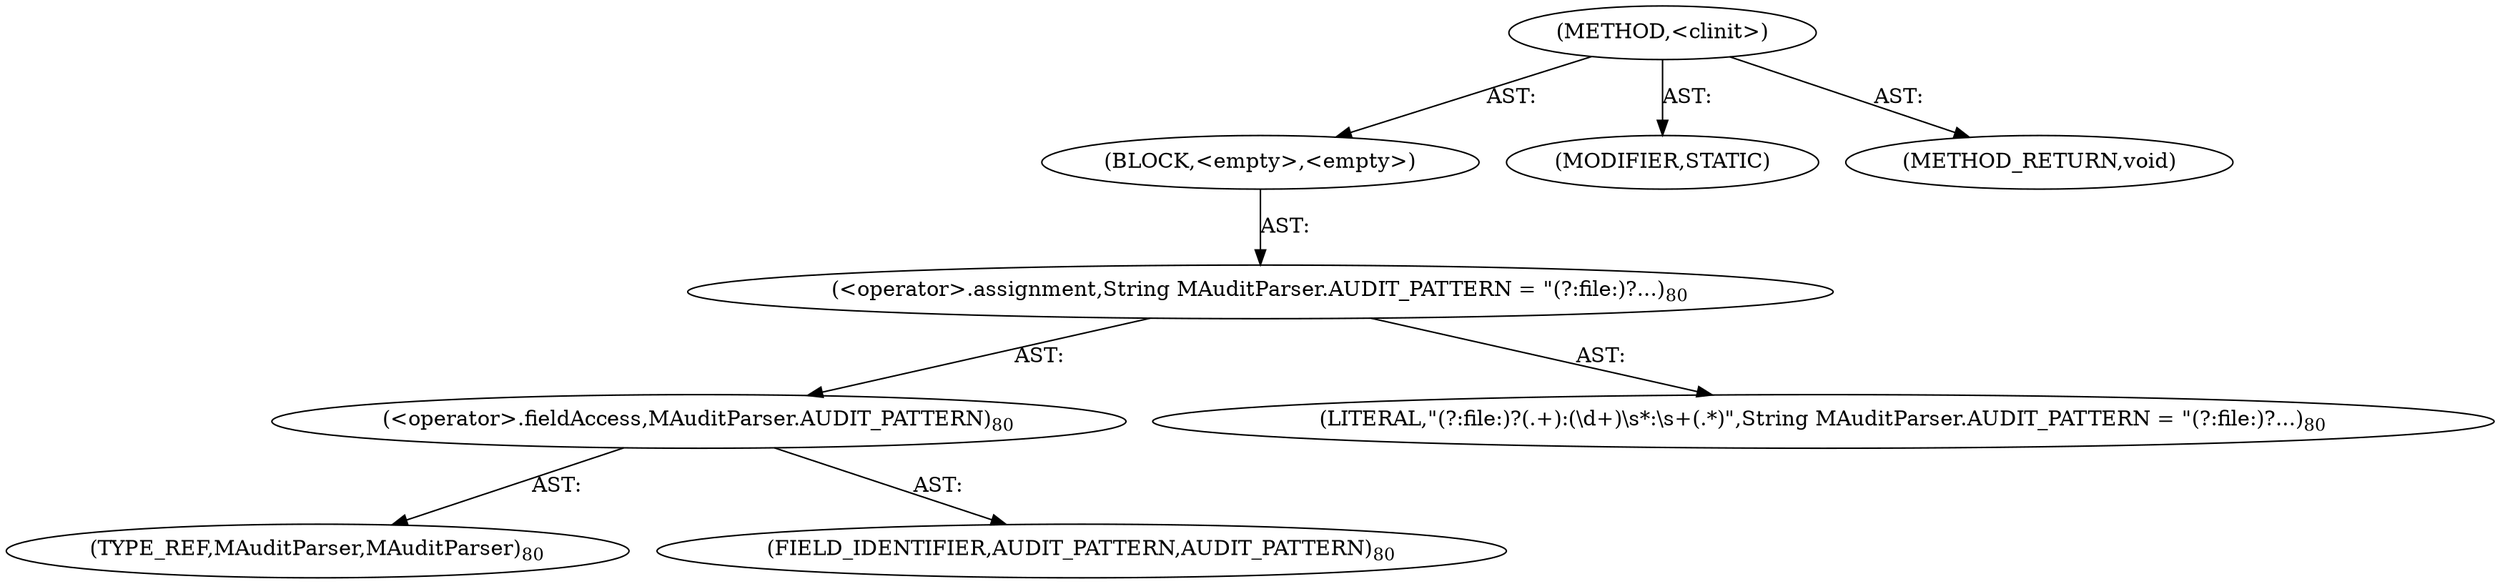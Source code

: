 digraph "&lt;clinit&gt;" {  
"111669149699" [label = <(METHOD,&lt;clinit&gt;)> ]
"25769803782" [label = <(BLOCK,&lt;empty&gt;,&lt;empty&gt;)> ]
"30064771118" [label = <(&lt;operator&gt;.assignment,String MAuditParser.AUDIT_PATTERN = &quot;(?:file:)?...)<SUB>80</SUB>> ]
"30064771119" [label = <(&lt;operator&gt;.fieldAccess,MAuditParser.AUDIT_PATTERN)<SUB>80</SUB>> ]
"180388626436" [label = <(TYPE_REF,MAuditParser,MAuditParser)<SUB>80</SUB>> ]
"55834574858" [label = <(FIELD_IDENTIFIER,AUDIT_PATTERN,AUDIT_PATTERN)<SUB>80</SUB>> ]
"90194313225" [label = <(LITERAL,&quot;(?:file:)?(.+):(\\d+)\\s*:\\s+(.*)&quot;,String MAuditParser.AUDIT_PATTERN = &quot;(?:file:)?...)<SUB>80</SUB>> ]
"133143986183" [label = <(MODIFIER,STATIC)> ]
"128849018883" [label = <(METHOD_RETURN,void)> ]
  "111669149699" -> "25769803782"  [ label = "AST: "] 
  "111669149699" -> "133143986183"  [ label = "AST: "] 
  "111669149699" -> "128849018883"  [ label = "AST: "] 
  "25769803782" -> "30064771118"  [ label = "AST: "] 
  "30064771118" -> "30064771119"  [ label = "AST: "] 
  "30064771118" -> "90194313225"  [ label = "AST: "] 
  "30064771119" -> "180388626436"  [ label = "AST: "] 
  "30064771119" -> "55834574858"  [ label = "AST: "] 
}
